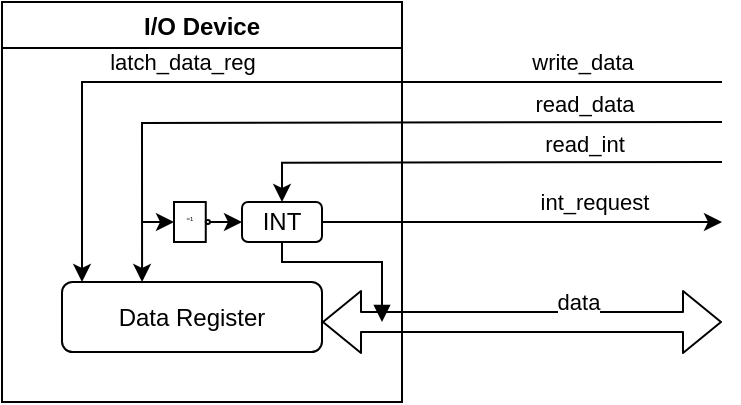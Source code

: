 <mxfile>
    <diagram id="gVCWeZZCDF8L54MBDcFk" name="Page-1">
        <mxGraphModel dx="271" dy="169" grid="1" gridSize="10" guides="1" tooltips="1" connect="1" arrows="1" fold="1" page="1" pageScale="1" pageWidth="850" pageHeight="1100" math="0" shadow="0">
            <root>
                <mxCell id="0"/>
                <mxCell id="1" parent="0"/>
                <mxCell id="15" value="I/O Device" style="swimlane;" vertex="1" parent="1">
                    <mxGeometry x="430" y="220" width="200" height="200" as="geometry"/>
                </mxCell>
                <mxCell id="16" value="Data Register" style="rounded=1;whiteSpace=wrap;html=1;" vertex="1" parent="15">
                    <mxGeometry x="30" y="140" width="130" height="35" as="geometry"/>
                </mxCell>
                <mxCell id="17" value="INT" style="rounded=1;whiteSpace=wrap;html=1;" vertex="1" parent="15">
                    <mxGeometry x="120" y="100" width="40" height="20" as="geometry"/>
                </mxCell>
                <mxCell id="23" value="" style="endArrow=classic;html=1;edgeStyle=orthogonalEdgeStyle;rounded=0;" edge="1" parent="15" target="16">
                    <mxGeometry width="50" height="50" relative="1" as="geometry">
                        <mxPoint x="360" y="40" as="sourcePoint"/>
                        <mxPoint x="80" y="140" as="targetPoint"/>
                        <Array as="points">
                            <mxPoint x="40" y="40"/>
                        </Array>
                    </mxGeometry>
                </mxCell>
                <mxCell id="24" value="write_data" style="edgeLabel;html=1;align=center;verticalAlign=middle;resizable=0;points=[];" vertex="1" connectable="0" parent="23">
                    <mxGeometry x="0.258" y="5" relative="1" as="geometry">
                        <mxPoint x="194" y="-15" as="offset"/>
                    </mxGeometry>
                </mxCell>
                <mxCell id="34" value="latch_data_reg" style="edgeLabel;html=1;align=center;verticalAlign=middle;resizable=0;points=[];rotation=0;" vertex="1" connectable="0" parent="23">
                    <mxGeometry x="0.785" relative="1" as="geometry">
                        <mxPoint x="50" y="-65" as="offset"/>
                    </mxGeometry>
                </mxCell>
                <mxCell id="36" value="" style="verticalLabelPosition=bottom;shadow=0;dashed=0;align=center;html=1;verticalAlign=top;shape=mxgraph.electrical.iec_logic_gates.not_2;rounded=0;" vertex="1" parent="15">
                    <mxGeometry x="86" y="100" width="18" height="20" as="geometry"/>
                </mxCell>
                <mxCell id="40" value="" style="endArrow=classic;html=1;rounded=0;exitX=1;exitY=0.5;exitDx=0;exitDy=0;exitPerimeter=0;entryX=0;entryY=0.5;entryDx=0;entryDy=0;" edge="1" parent="15" source="36" target="17">
                    <mxGeometry width="50" height="50" relative="1" as="geometry">
                        <mxPoint x="130" y="130" as="sourcePoint"/>
                        <mxPoint x="180" y="80" as="targetPoint"/>
                    </mxGeometry>
                </mxCell>
                <mxCell id="18" value="" style="endArrow=classic;html=1;edgeStyle=orthogonalEdgeStyle;entryX=0.308;entryY=0;entryDx=0;entryDy=0;entryPerimeter=0;rounded=0;" edge="1" parent="1" target="16">
                    <mxGeometry width="50" height="50" relative="1" as="geometry">
                        <mxPoint x="790" y="280" as="sourcePoint"/>
                        <mxPoint x="500" y="280" as="targetPoint"/>
                    </mxGeometry>
                </mxCell>
                <mxCell id="19" value="read_data" style="edgeLabel;html=1;align=center;verticalAlign=middle;resizable=0;points=[];" vertex="1" connectable="0" parent="18">
                    <mxGeometry x="0.258" y="5" relative="1" as="geometry">
                        <mxPoint x="163" y="-15" as="offset"/>
                    </mxGeometry>
                </mxCell>
                <mxCell id="21" value="" style="endArrow=classic;html=1;edgeStyle=orthogonalEdgeStyle;entryX=0.5;entryY=0;entryDx=0;entryDy=0;rounded=0;" edge="1" parent="1" target="17">
                    <mxGeometry width="50" height="50" relative="1" as="geometry">
                        <mxPoint x="790" y="299.95" as="sourcePoint"/>
                        <mxPoint x="570" y="300" as="targetPoint"/>
                    </mxGeometry>
                </mxCell>
                <mxCell id="22" value="read_int" style="edgeLabel;html=1;align=center;verticalAlign=middle;resizable=0;points=[];" vertex="1" connectable="0" parent="21">
                    <mxGeometry x="0.258" y="5" relative="1" as="geometry">
                        <mxPoint x="81" y="-15" as="offset"/>
                    </mxGeometry>
                </mxCell>
                <mxCell id="25" value="" style="endArrow=classic;html=1;exitX=1;exitY=0.5;exitDx=0;exitDy=0;" edge="1" parent="1" source="17">
                    <mxGeometry width="50" height="50" relative="1" as="geometry">
                        <mxPoint x="510" y="380" as="sourcePoint"/>
                        <mxPoint x="790" y="330" as="targetPoint"/>
                    </mxGeometry>
                </mxCell>
                <mxCell id="27" value="int_request" style="edgeLabel;html=1;align=center;verticalAlign=middle;resizable=0;points=[];" vertex="1" connectable="0" parent="25">
                    <mxGeometry x="0.353" y="1" relative="1" as="geometry">
                        <mxPoint y="-9" as="offset"/>
                    </mxGeometry>
                </mxCell>
                <mxCell id="28" value="" style="shape=flexArrow;endArrow=block;html=1;startArrow=block;" edge="1" parent="1">
                    <mxGeometry width="50" height="50" relative="1" as="geometry">
                        <mxPoint x="590" y="380" as="sourcePoint"/>
                        <mxPoint x="790" y="380" as="targetPoint"/>
                    </mxGeometry>
                </mxCell>
                <mxCell id="30" value="data" style="edgeLabel;html=1;align=center;verticalAlign=middle;resizable=0;points=[];" vertex="1" connectable="0" parent="28">
                    <mxGeometry x="0.273" y="3" relative="1" as="geometry">
                        <mxPoint y="-7" as="offset"/>
                    </mxGeometry>
                </mxCell>
                <mxCell id="35" style="edgeStyle=orthogonalEdgeStyle;html=1;exitX=0.5;exitY=1;exitDx=0;exitDy=0;startArrow=none;endArrow=block;startFill=0;rounded=0;" edge="1" parent="1" source="17">
                    <mxGeometry relative="1" as="geometry">
                        <mxPoint x="620" y="380" as="targetPoint"/>
                        <Array as="points">
                            <mxPoint x="570" y="350"/>
                            <mxPoint x="620" y="350"/>
                        </Array>
                    </mxGeometry>
                </mxCell>
                <mxCell id="38" value="" style="endArrow=classic;html=1;rounded=0;" edge="1" parent="1" target="36">
                    <mxGeometry width="50" height="50" relative="1" as="geometry">
                        <mxPoint x="500" y="330" as="sourcePoint"/>
                        <mxPoint x="610" y="300" as="targetPoint"/>
                    </mxGeometry>
                </mxCell>
            </root>
        </mxGraphModel>
    </diagram>
</mxfile>